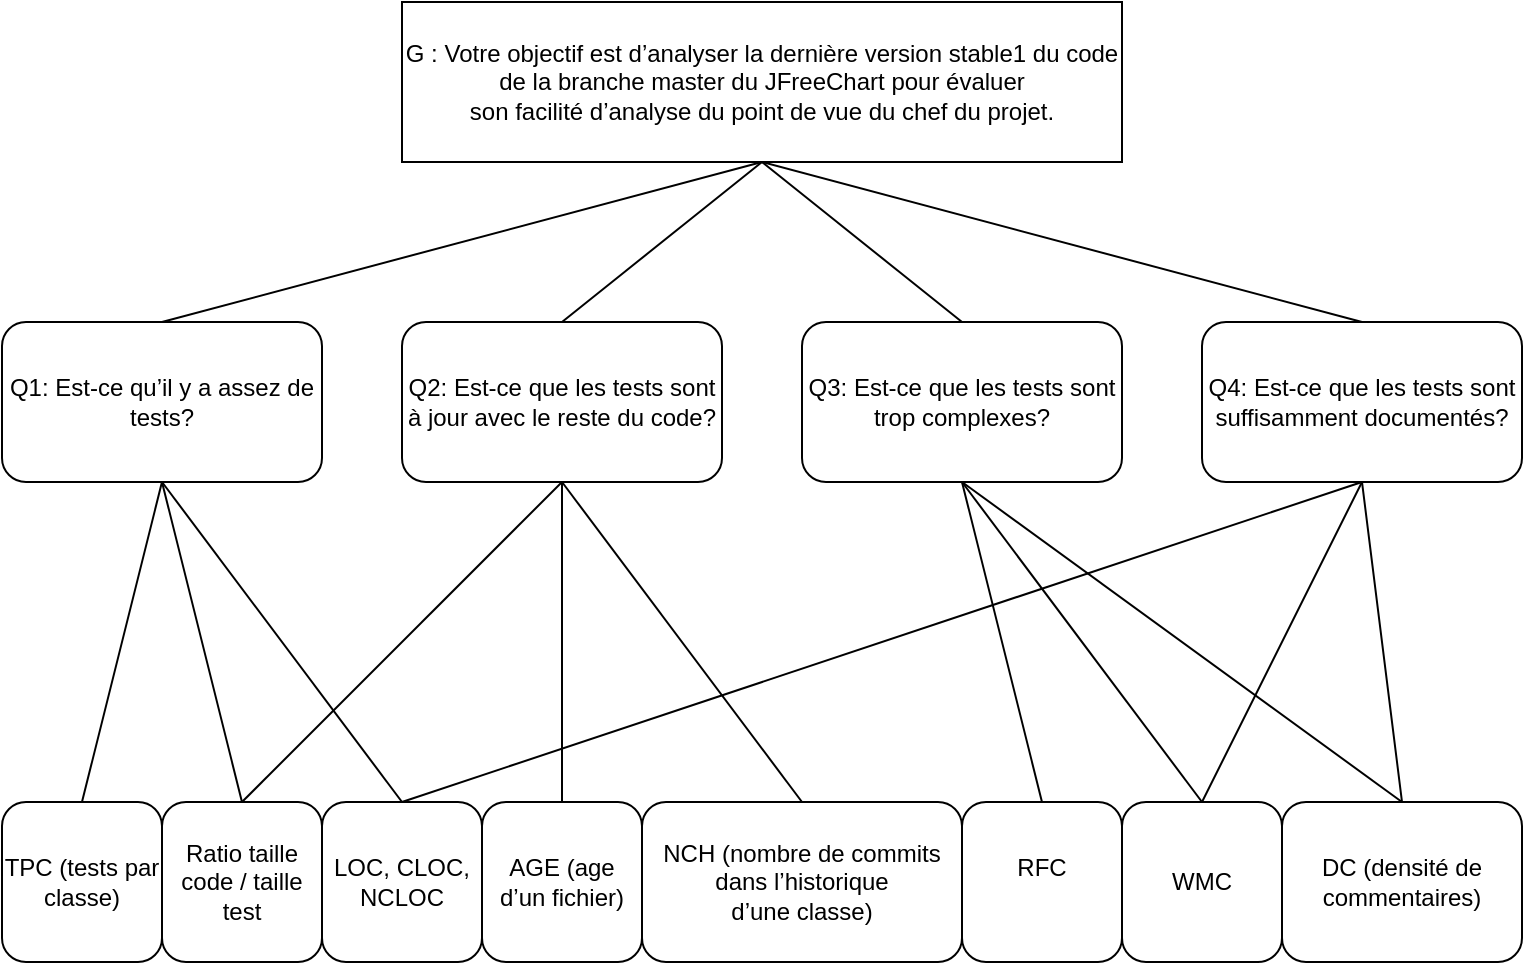 <mxfile version="20.3.6" type="device" pages="2"><diagram id="zffxVtpfFreSx3cwW2a-" name="Page-1"><mxGraphModel dx="528" dy="823" grid="1" gridSize="10" guides="1" tooltips="1" connect="1" arrows="1" fold="1" page="1" pageScale="1" pageWidth="850" pageHeight="1100" math="0" shadow="0"><root><mxCell id="0"/><mxCell id="1" parent="0"/><mxCell id="HlZPX1FFUDkvAWaYLK10-8" style="rounded=0;orthogonalLoop=1;jettySize=auto;html=1;exitX=0.5;exitY=1;exitDx=0;exitDy=0;entryX=0.5;entryY=0;entryDx=0;entryDy=0;endArrow=none;endFill=0;" edge="1" parent="1" source="87PNnA3hIG4e7Y2w0Kki-1" target="IXcVoKESkmsL63TugBQL-1"><mxGeometry relative="1" as="geometry"/></mxCell><mxCell id="HlZPX1FFUDkvAWaYLK10-9" style="rounded=0;orthogonalLoop=1;jettySize=auto;html=1;entryX=0.5;entryY=0;entryDx=0;entryDy=0;exitX=0.5;exitY=1;exitDx=0;exitDy=0;endArrow=none;endFill=0;" edge="1" parent="1" source="87PNnA3hIG4e7Y2w0Kki-1" target="IXcVoKESkmsL63TugBQL-12"><mxGeometry relative="1" as="geometry"/></mxCell><mxCell id="HlZPX1FFUDkvAWaYLK10-10" style="rounded=0;orthogonalLoop=1;jettySize=auto;html=1;entryX=0.5;entryY=0;entryDx=0;entryDy=0;exitX=0.5;exitY=1;exitDx=0;exitDy=0;endArrow=none;endFill=0;" edge="1" parent="1" source="87PNnA3hIG4e7Y2w0Kki-1" target="IXcVoKESkmsL63TugBQL-18"><mxGeometry relative="1" as="geometry"/></mxCell><mxCell id="87PNnA3hIG4e7Y2w0Kki-1" value="Q1: Est-ce qu’il y a assez de tests?" style="rounded=1;whiteSpace=wrap;html=1;" parent="1" vertex="1"><mxGeometry x="40" y="240" width="160" height="80" as="geometry"/></mxCell><mxCell id="HlZPX1FFUDkvAWaYLK10-13" style="rounded=0;orthogonalLoop=1;jettySize=auto;html=1;exitX=0.5;exitY=1;exitDx=0;exitDy=0;entryX=0.5;entryY=0;entryDx=0;entryDy=0;endArrow=none;endFill=0;" edge="1" parent="1" source="87PNnA3hIG4e7Y2w0Kki-3" target="HlZPX1FFUDkvAWaYLK10-4"><mxGeometry relative="1" as="geometry"/></mxCell><mxCell id="HlZPX1FFUDkvAWaYLK10-15" style="rounded=0;orthogonalLoop=1;jettySize=auto;html=1;entryX=0.5;entryY=0;entryDx=0;entryDy=0;exitX=0.5;exitY=1;exitDx=0;exitDy=0;endArrow=none;endFill=0;" edge="1" parent="1" source="87PNnA3hIG4e7Y2w0Kki-3" target="IXcVoKESkmsL63TugBQL-19"><mxGeometry relative="1" as="geometry"/></mxCell><mxCell id="HlZPX1FFUDkvAWaYLK10-21" style="edgeStyle=none;rounded=0;orthogonalLoop=1;jettySize=auto;html=1;entryX=0.5;entryY=0;entryDx=0;entryDy=0;exitX=0.5;exitY=1;exitDx=0;exitDy=0;endArrow=none;endFill=0;" edge="1" parent="1" source="87PNnA3hIG4e7Y2w0Kki-3" target="IXcVoKESkmsL63TugBQL-11"><mxGeometry relative="1" as="geometry"/></mxCell><mxCell id="87PNnA3hIG4e7Y2w0Kki-3" value="Q3: Est-ce que les tests sont trop complexes?" style="rounded=1;whiteSpace=wrap;html=1;" parent="1" vertex="1"><mxGeometry x="440" y="240" width="160" height="80" as="geometry"/></mxCell><mxCell id="HlZPX1FFUDkvAWaYLK10-11" style="rounded=0;orthogonalLoop=1;jettySize=auto;html=1;entryX=0.5;entryY=0;entryDx=0;entryDy=0;exitX=0.5;exitY=1;exitDx=0;exitDy=0;endArrow=none;endFill=0;" edge="1" parent="1" source="87PNnA3hIG4e7Y2w0Kki-4" target="IXcVoKESkmsL63TugBQL-9"><mxGeometry relative="1" as="geometry"/></mxCell><mxCell id="HlZPX1FFUDkvAWaYLK10-17" style="rounded=0;orthogonalLoop=1;jettySize=auto;html=1;entryX=0.5;entryY=0;entryDx=0;entryDy=0;exitX=0.5;exitY=1;exitDx=0;exitDy=0;endArrow=none;endFill=0;" edge="1" parent="1" source="87PNnA3hIG4e7Y2w0Kki-4" target="IXcVoKESkmsL63TugBQL-21"><mxGeometry relative="1" as="geometry"/></mxCell><mxCell id="HlZPX1FFUDkvAWaYLK10-18" style="edgeStyle=none;rounded=0;orthogonalLoop=1;jettySize=auto;html=1;entryX=0.5;entryY=0;entryDx=0;entryDy=0;exitX=0.5;exitY=1;exitDx=0;exitDy=0;endArrow=none;endFill=0;" edge="1" parent="1" source="87PNnA3hIG4e7Y2w0Kki-4" target="IXcVoKESkmsL63TugBQL-12"><mxGeometry relative="1" as="geometry"><mxPoint x="500" y="480" as="targetPoint"/></mxGeometry></mxCell><mxCell id="87PNnA3hIG4e7Y2w0Kki-4" value="Q2: Est-ce que les tests sont à jour avec le reste du code?" style="rounded=1;whiteSpace=wrap;html=1;" parent="1" vertex="1"><mxGeometry x="240" y="240" width="160" height="80" as="geometry"/></mxCell><mxCell id="HlZPX1FFUDkvAWaYLK10-16" style="rounded=0;orthogonalLoop=1;jettySize=auto;html=1;entryX=0.5;entryY=0;entryDx=0;entryDy=0;exitX=0.5;exitY=1;exitDx=0;exitDy=0;endArrow=none;endFill=0;" edge="1" parent="1" source="87PNnA3hIG4e7Y2w0Kki-5" target="IXcVoKESkmsL63TugBQL-11"><mxGeometry relative="1" as="geometry"/></mxCell><mxCell id="HlZPX1FFUDkvAWaYLK10-19" style="edgeStyle=none;rounded=0;orthogonalLoop=1;jettySize=auto;html=1;entryX=0.5;entryY=0;entryDx=0;entryDy=0;exitX=0.5;exitY=1;exitDx=0;exitDy=0;endArrow=none;endFill=0;" edge="1" parent="1" source="87PNnA3hIG4e7Y2w0Kki-5" target="IXcVoKESkmsL63TugBQL-1"><mxGeometry relative="1" as="geometry"/></mxCell><mxCell id="HlZPX1FFUDkvAWaYLK10-22" style="edgeStyle=none;rounded=0;orthogonalLoop=1;jettySize=auto;html=1;entryX=0.5;entryY=0;entryDx=0;entryDy=0;endArrow=none;endFill=0;exitX=0.5;exitY=1;exitDx=0;exitDy=0;" edge="1" parent="1" source="87PNnA3hIG4e7Y2w0Kki-5" target="HlZPX1FFUDkvAWaYLK10-4"><mxGeometry relative="1" as="geometry"/></mxCell><mxCell id="87PNnA3hIG4e7Y2w0Kki-5" value="Q4: Est-ce que les tests sont suffisamment documentés?" style="rounded=1;whiteSpace=wrap;html=1;" parent="1" vertex="1"><mxGeometry x="640" y="240" width="160" height="80" as="geometry"/></mxCell><mxCell id="87PNnA3hIG4e7Y2w0Kki-6" value="G : Votre objectif est d’analyser la dernière version stable1 du code de la branche master du JFreeChart pour évaluer&lt;br&gt;son facilité d’analyse du point de vue du chef du projet." style="rounded=0;whiteSpace=wrap;html=1;" parent="1" vertex="1"><mxGeometry x="240" y="80" width="360" height="80" as="geometry"/></mxCell><mxCell id="87PNnA3hIG4e7Y2w0Kki-9" value="" style="endArrow=none;html=1;rounded=0;entryX=0.5;entryY=1;entryDx=0;entryDy=0;exitX=0.5;exitY=0;exitDx=0;exitDy=0;" parent="1" source="87PNnA3hIG4e7Y2w0Kki-1" target="87PNnA3hIG4e7Y2w0Kki-6" edge="1"><mxGeometry width="50" height="50" relative="1" as="geometry"><mxPoint x="150" y="150" as="sourcePoint"/><mxPoint x="180" y="150" as="targetPoint"/></mxGeometry></mxCell><mxCell id="87PNnA3hIG4e7Y2w0Kki-10" value="" style="endArrow=none;html=1;rounded=0;entryX=0.5;entryY=1;entryDx=0;entryDy=0;exitX=0.5;exitY=0;exitDx=0;exitDy=0;" parent="1" source="87PNnA3hIG4e7Y2w0Kki-3" target="87PNnA3hIG4e7Y2w0Kki-6" edge="1"><mxGeometry width="50" height="50" relative="1" as="geometry"><mxPoint x="290" y="450" as="sourcePoint"/><mxPoint x="340" y="400" as="targetPoint"/></mxGeometry></mxCell><mxCell id="87PNnA3hIG4e7Y2w0Kki-11" value="" style="endArrow=none;html=1;rounded=0;entryX=0.5;entryY=1;entryDx=0;entryDy=0;exitX=0.5;exitY=0;exitDx=0;exitDy=0;" parent="1" source="87PNnA3hIG4e7Y2w0Kki-4" target="87PNnA3hIG4e7Y2w0Kki-6" edge="1"><mxGeometry width="50" height="50" relative="1" as="geometry"><mxPoint x="130" y="400" as="sourcePoint"/><mxPoint x="180" y="350" as="targetPoint"/></mxGeometry></mxCell><mxCell id="87PNnA3hIG4e7Y2w0Kki-12" value="" style="endArrow=none;html=1;rounded=0;entryX=0.5;entryY=1;entryDx=0;entryDy=0;exitX=0.5;exitY=0;exitDx=0;exitDy=0;" parent="1" source="87PNnA3hIG4e7Y2w0Kki-5" target="87PNnA3hIG4e7Y2w0Kki-6" edge="1"><mxGeometry width="50" height="50" relative="1" as="geometry"><mxPoint x="360" y="360" as="sourcePoint"/><mxPoint x="410" y="310" as="targetPoint"/></mxGeometry></mxCell><mxCell id="IXcVoKESkmsL63TugBQL-1" value="LOC, CLOC, NCLOC" style="rounded=1;whiteSpace=wrap;html=1;align=center;verticalAlign=middle;" parent="1" vertex="1"><mxGeometry x="200" y="480" width="80" height="80" as="geometry"/></mxCell><mxCell id="IXcVoKESkmsL63TugBQL-9" value="AGE (age d’un fichier)" style="rounded=1;whiteSpace=wrap;html=1;align=center;verticalAlign=middle;" parent="1" vertex="1"><mxGeometry x="280" y="480" width="80" height="80" as="geometry"/></mxCell><mxCell id="IXcVoKESkmsL63TugBQL-11" value="DC (densité de commentaires)" style="rounded=1;whiteSpace=wrap;html=1;align=center;verticalAlign=middle;" parent="1" vertex="1"><mxGeometry x="680" y="480" width="120" height="80" as="geometry"/></mxCell><mxCell id="IXcVoKESkmsL63TugBQL-12" value="Ratio taille code / taille test" style="rounded=1;whiteSpace=wrap;html=1;align=center;verticalAlign=middle;" parent="1" vertex="1"><mxGeometry x="120" y="480" width="80" height="80" as="geometry"/></mxCell><mxCell id="IXcVoKESkmsL63TugBQL-18" value="TPC (tests par classe)" style="rounded=1;whiteSpace=wrap;html=1;align=center;verticalAlign=middle;" parent="1" vertex="1"><mxGeometry x="40" y="480" width="80" height="80" as="geometry"/></mxCell><mxCell id="IXcVoKESkmsL63TugBQL-19" value="&#xA;RFC&#xA;&#xA;" style="rounded=1;whiteSpace=wrap;html=1;align=center;verticalAlign=middle;" parent="1" vertex="1"><mxGeometry x="520" y="480" width="80" height="80" as="geometry"/></mxCell><mxCell id="IXcVoKESkmsL63TugBQL-21" value="NCH (nombre de commits dans l’historique&lt;br&gt;d’une classe)" style="rounded=1;whiteSpace=wrap;html=1;align=center;verticalAlign=middle;" parent="1" vertex="1"><mxGeometry x="360" y="480" width="160" height="80" as="geometry"/></mxCell><mxCell id="HlZPX1FFUDkvAWaYLK10-4" value="WMC" style="rounded=1;whiteSpace=wrap;html=1;align=center;verticalAlign=middle;" vertex="1" parent="1"><mxGeometry x="600" y="480" width="80" height="80" as="geometry"/></mxCell></root></mxGraphModel></diagram><diagram id="iI3uD8l9MUWRjhcRu6qV" name="Page-2"><mxGraphModel dx="1746" dy="1193" grid="1" gridSize="10" guides="1" tooltips="1" connect="1" arrows="1" fold="1" page="1" pageScale="1" pageWidth="850" pageHeight="1100" math="0" shadow="0"><root><mxCell id="0"/><mxCell id="1" parent="0"/><mxCell id="PMy0hib2WkiIOrdqDRc6-1" value="Q1: Est-ce qu’il y a assez de tests?" style="rounded=1;whiteSpace=wrap;html=1;" parent="1" vertex="1"><mxGeometry x="40" y="240" width="160" height="80" as="geometry"/></mxCell><mxCell id="PMy0hib2WkiIOrdqDRc6-2" value="Q3: Est-ce que les tests sont trop complexes?" style="rounded=1;whiteSpace=wrap;html=1;" parent="1" vertex="1"><mxGeometry x="640" y="240" width="160" height="80" as="geometry"/></mxCell><mxCell id="PMy0hib2WkiIOrdqDRc6-3" value="Q2: Est-ce que les tests sont à jour avec le reste du code?" style="rounded=1;whiteSpace=wrap;html=1;" parent="1" vertex="1"><mxGeometry x="240" y="240" width="160" height="80" as="geometry"/></mxCell><mxCell id="PMy0hib2WkiIOrdqDRc6-4" value="Q4: Est-ce que les tests sont suffisamment documentés?" style="rounded=1;whiteSpace=wrap;html=1;" parent="1" vertex="1"><mxGeometry x="440" y="240" width="160" height="80" as="geometry"/></mxCell><mxCell id="PMy0hib2WkiIOrdqDRc6-5" value="G : Votre objectif est d’analyser la dernière version stable1 du code de la branche master du JFreeChart pour évaluer&lt;br&gt;son facilité d’analyse du point de vue du chef du projet." style="rounded=0;whiteSpace=wrap;html=1;" parent="1" vertex="1"><mxGeometry x="240" y="80" width="360" height="80" as="geometry"/></mxCell><mxCell id="PMy0hib2WkiIOrdqDRc6-6" value="" style="endArrow=none;html=1;rounded=0;entryX=0.5;entryY=1;entryDx=0;entryDy=0;exitX=0.5;exitY=0;exitDx=0;exitDy=0;" parent="1" source="PMy0hib2WkiIOrdqDRc6-1" target="PMy0hib2WkiIOrdqDRc6-5" edge="1"><mxGeometry width="50" height="50" relative="1" as="geometry"><mxPoint x="150" y="150" as="sourcePoint"/><mxPoint x="180" y="150" as="targetPoint"/></mxGeometry></mxCell><mxCell id="PMy0hib2WkiIOrdqDRc6-7" value="" style="endArrow=none;html=1;rounded=0;entryX=0.5;entryY=1;entryDx=0;entryDy=0;exitX=0.5;exitY=0;exitDx=0;exitDy=0;" parent="1" source="PMy0hib2WkiIOrdqDRc6-2" target="PMy0hib2WkiIOrdqDRc6-5" edge="1"><mxGeometry width="50" height="50" relative="1" as="geometry"><mxPoint x="290" y="450" as="sourcePoint"/><mxPoint x="340" y="400" as="targetPoint"/></mxGeometry></mxCell><mxCell id="PMy0hib2WkiIOrdqDRc6-8" value="" style="endArrow=none;html=1;rounded=0;entryX=0.5;entryY=1;entryDx=0;entryDy=0;exitX=0.5;exitY=0;exitDx=0;exitDy=0;" parent="1" source="PMy0hib2WkiIOrdqDRc6-3" target="PMy0hib2WkiIOrdqDRc6-5" edge="1"><mxGeometry width="50" height="50" relative="1" as="geometry"><mxPoint x="130" y="400" as="sourcePoint"/><mxPoint x="180" y="350" as="targetPoint"/></mxGeometry></mxCell><mxCell id="PMy0hib2WkiIOrdqDRc6-9" value="" style="endArrow=none;html=1;rounded=0;entryX=0.5;entryY=1;entryDx=0;entryDy=0;exitX=0.5;exitY=0;exitDx=0;exitDy=0;" parent="1" source="PMy0hib2WkiIOrdqDRc6-4" target="PMy0hib2WkiIOrdqDRc6-5" edge="1"><mxGeometry width="50" height="50" relative="1" as="geometry"><mxPoint x="360" y="360" as="sourcePoint"/><mxPoint x="410" y="310" as="targetPoint"/></mxGeometry></mxCell><mxCell id="PMy0hib2WkiIOrdqDRc6-10" value="Quelques métriques potentiellement utiles :&#xA;• LOC, CLOC, NCLOC&#xA;• Ratio taille code / taille test&#xA;• DIT, NOC, WMC, CBO, LCOM1/2, RFC&#xA;• DC (densité de commentaires)&#xA;• TLOC, TASSERT, TCMP (voir TP1)&#xA;• NOM (nombre de méthodes)&#xA;• CAC (nombre d’associations auxquelles&#xA;participe une classe)&#xA;• NEC (nombre d’erreurs)&#xA;• NAT (nombre d’attributs)&#xA;• AGE (age d’un fichier)&#xA;• NCH (nombre de commits dans l’historique&#xA;d’une classe)&#xA;• TPC (tests par classe)&#xA;• TPP (tests par package)&#xA;• PMNT (pourcentage de méthodes non&#xA;testés)&#xA;• NBAC (nombre de bugs attribuable à une&#xA;classe)&#xA;• CC (complexité cyclomatique d’une&#xA;méthode)&#xA;et autres…" style="text;whiteSpace=wrap;html=1;" parent="1" vertex="1"><mxGeometry x="560" y="730" width="280" height="350" as="geometry"/></mxCell><mxCell id="PMy0hib2WkiIOrdqDRc6-31" value="LOC, CLOC, NCLOC" style="rounded=1;whiteSpace=wrap;html=1;" parent="1" vertex="1"><mxGeometry x="40" y="720" width="80" height="40" as="geometry"/></mxCell><mxCell id="PMy0hib2WkiIOrdqDRc6-32" value="DIT, NOC, WMC, CBO, LCOM1/2, RFC" style="rounded=1;whiteSpace=wrap;html=1;" parent="1" vertex="1"><mxGeometry x="40" y="820" width="80" height="40" as="geometry"/></mxCell><mxCell id="PMy0hib2WkiIOrdqDRc6-33" value="Ratio taille code / taille test" style="rounded=1;whiteSpace=wrap;html=1;" parent="1" vertex="1"><mxGeometry x="40" y="770" width="80" height="40" as="geometry"/></mxCell><mxCell id="PMy0hib2WkiIOrdqDRc6-34" value="DC (densité de commentaires)" style="rounded=1;whiteSpace=wrap;html=1;" parent="1" vertex="1"><mxGeometry x="40" y="870" width="80" height="40" as="geometry"/></mxCell><mxCell id="PMy0hib2WkiIOrdqDRc6-35" value="TLOC, TASSERT, TCMP (voir TP1)" style="rounded=1;whiteSpace=wrap;html=1;" parent="1" vertex="1"><mxGeometry x="40" y="920" width="80" height="40" as="geometry"/></mxCell><mxCell id="PMy0hib2WkiIOrdqDRc6-36" value="NOM (nombre de méthodes)" style="rounded=1;whiteSpace=wrap;html=1;" parent="1" vertex="1"><mxGeometry x="40" y="970" width="80" height="40" as="geometry"/></mxCell><mxCell id="PMy0hib2WkiIOrdqDRc6-37" value="CAC (nombre d’associations auxquelles&lt;br&gt;participe une classe)" style="rounded=1;whiteSpace=wrap;html=1;" parent="1" vertex="1"><mxGeometry x="130" y="720" width="80" height="40" as="geometry"/></mxCell><mxCell id="PMy0hib2WkiIOrdqDRc6-38" value="NEC (nombre d’erreurs)" style="rounded=1;whiteSpace=wrap;html=1;" parent="1" vertex="1"><mxGeometry x="130" y="770" width="80" height="40" as="geometry"/></mxCell><mxCell id="PMy0hib2WkiIOrdqDRc6-39" value="NAT (nombre d’attributs)" style="rounded=1;whiteSpace=wrap;html=1;" parent="1" vertex="1"><mxGeometry x="130" y="820" width="80" height="40" as="geometry"/></mxCell><mxCell id="PMy0hib2WkiIOrdqDRc6-40" value="AGE (age d’un fichier)" style="rounded=1;whiteSpace=wrap;html=1;" parent="1" vertex="1"><mxGeometry x="130" y="870" width="80" height="40" as="geometry"/></mxCell><mxCell id="PMy0hib2WkiIOrdqDRc6-41" value="TPP (tests par package)" style="rounded=1;whiteSpace=wrap;html=1;" parent="1" vertex="1"><mxGeometry x="220" y="720" width="80" height="40" as="geometry"/></mxCell><mxCell id="PMy0hib2WkiIOrdqDRc6-42" value="PMNT (pourcentage de méthodes non&lt;br&gt;testés)" style="rounded=1;whiteSpace=wrap;html=1;" parent="1" vertex="1"><mxGeometry x="220" y="770" width="80" height="40" as="geometry"/></mxCell><mxCell id="PMy0hib2WkiIOrdqDRc6-43" value="NBAC (nombre de bugs attribuable à une&lt;br&gt;classe)" style="rounded=1;whiteSpace=wrap;html=1;" parent="1" vertex="1"><mxGeometry x="220" y="820" width="80" height="40" as="geometry"/></mxCell><mxCell id="PMy0hib2WkiIOrdqDRc6-44" value="CC (complexité cyclomatique d’une&lt;br&gt;méthode)" style="rounded=1;whiteSpace=wrap;html=1;" parent="1" vertex="1"><mxGeometry x="220" y="870" width="80" height="40" as="geometry"/></mxCell><mxCell id="PMy0hib2WkiIOrdqDRc6-45" value="NCH (nombre de commits dans l’historique&lt;br&gt;d’une classe)" style="rounded=1;whiteSpace=wrap;html=1;" parent="1" vertex="1"><mxGeometry x="130" y="920" width="80" height="40" as="geometry"/></mxCell><mxCell id="PMy0hib2WkiIOrdqDRc6-46" value="TPC (tests par classe)" style="rounded=1;whiteSpace=wrap;html=1;" parent="1" vertex="1"><mxGeometry x="130" y="970" width="80" height="40" as="geometry"/></mxCell><mxCell id="PMy0hib2WkiIOrdqDRc6-49" value="LOC, CLOC, NCLOC" style="rounded=1;whiteSpace=wrap;html=1;" parent="1" vertex="1"><mxGeometry x="40" y="360" width="80" height="40" as="geometry"/></mxCell><mxCell id="PMy0hib2WkiIOrdqDRc6-50" value="Ratio taille code / taille test" style="rounded=1;whiteSpace=wrap;html=1;" parent="1" vertex="1"><mxGeometry x="120" y="360" width="80" height="40" as="geometry"/></mxCell><mxCell id="PMy0hib2WkiIOrdqDRc6-51" value="DC (densité de commentaires)" style="rounded=1;whiteSpace=wrap;html=1;" parent="1" vertex="1"><mxGeometry x="40" y="400" width="80" height="40" as="geometry"/></mxCell><mxCell id="PMy0hib2WkiIOrdqDRc6-52" value="TPC (tests par classe)" style="rounded=1;whiteSpace=wrap;html=1;" parent="1" vertex="1"><mxGeometry x="120" y="400" width="80" height="40" as="geometry"/></mxCell><mxCell id="PMy0hib2WkiIOrdqDRc6-53" value="TPP (tests par package)" style="rounded=1;whiteSpace=wrap;html=1;" parent="1" vertex="1"><mxGeometry x="40" y="440" width="80" height="40" as="geometry"/></mxCell><mxCell id="PMy0hib2WkiIOrdqDRc6-54" value="PMNT (pourcentage de méthodes non&lt;br&gt;testés)" style="rounded=1;whiteSpace=wrap;html=1;" parent="1" vertex="1"><mxGeometry x="120" y="440" width="80" height="40" as="geometry"/></mxCell></root></mxGraphModel></diagram></mxfile>
